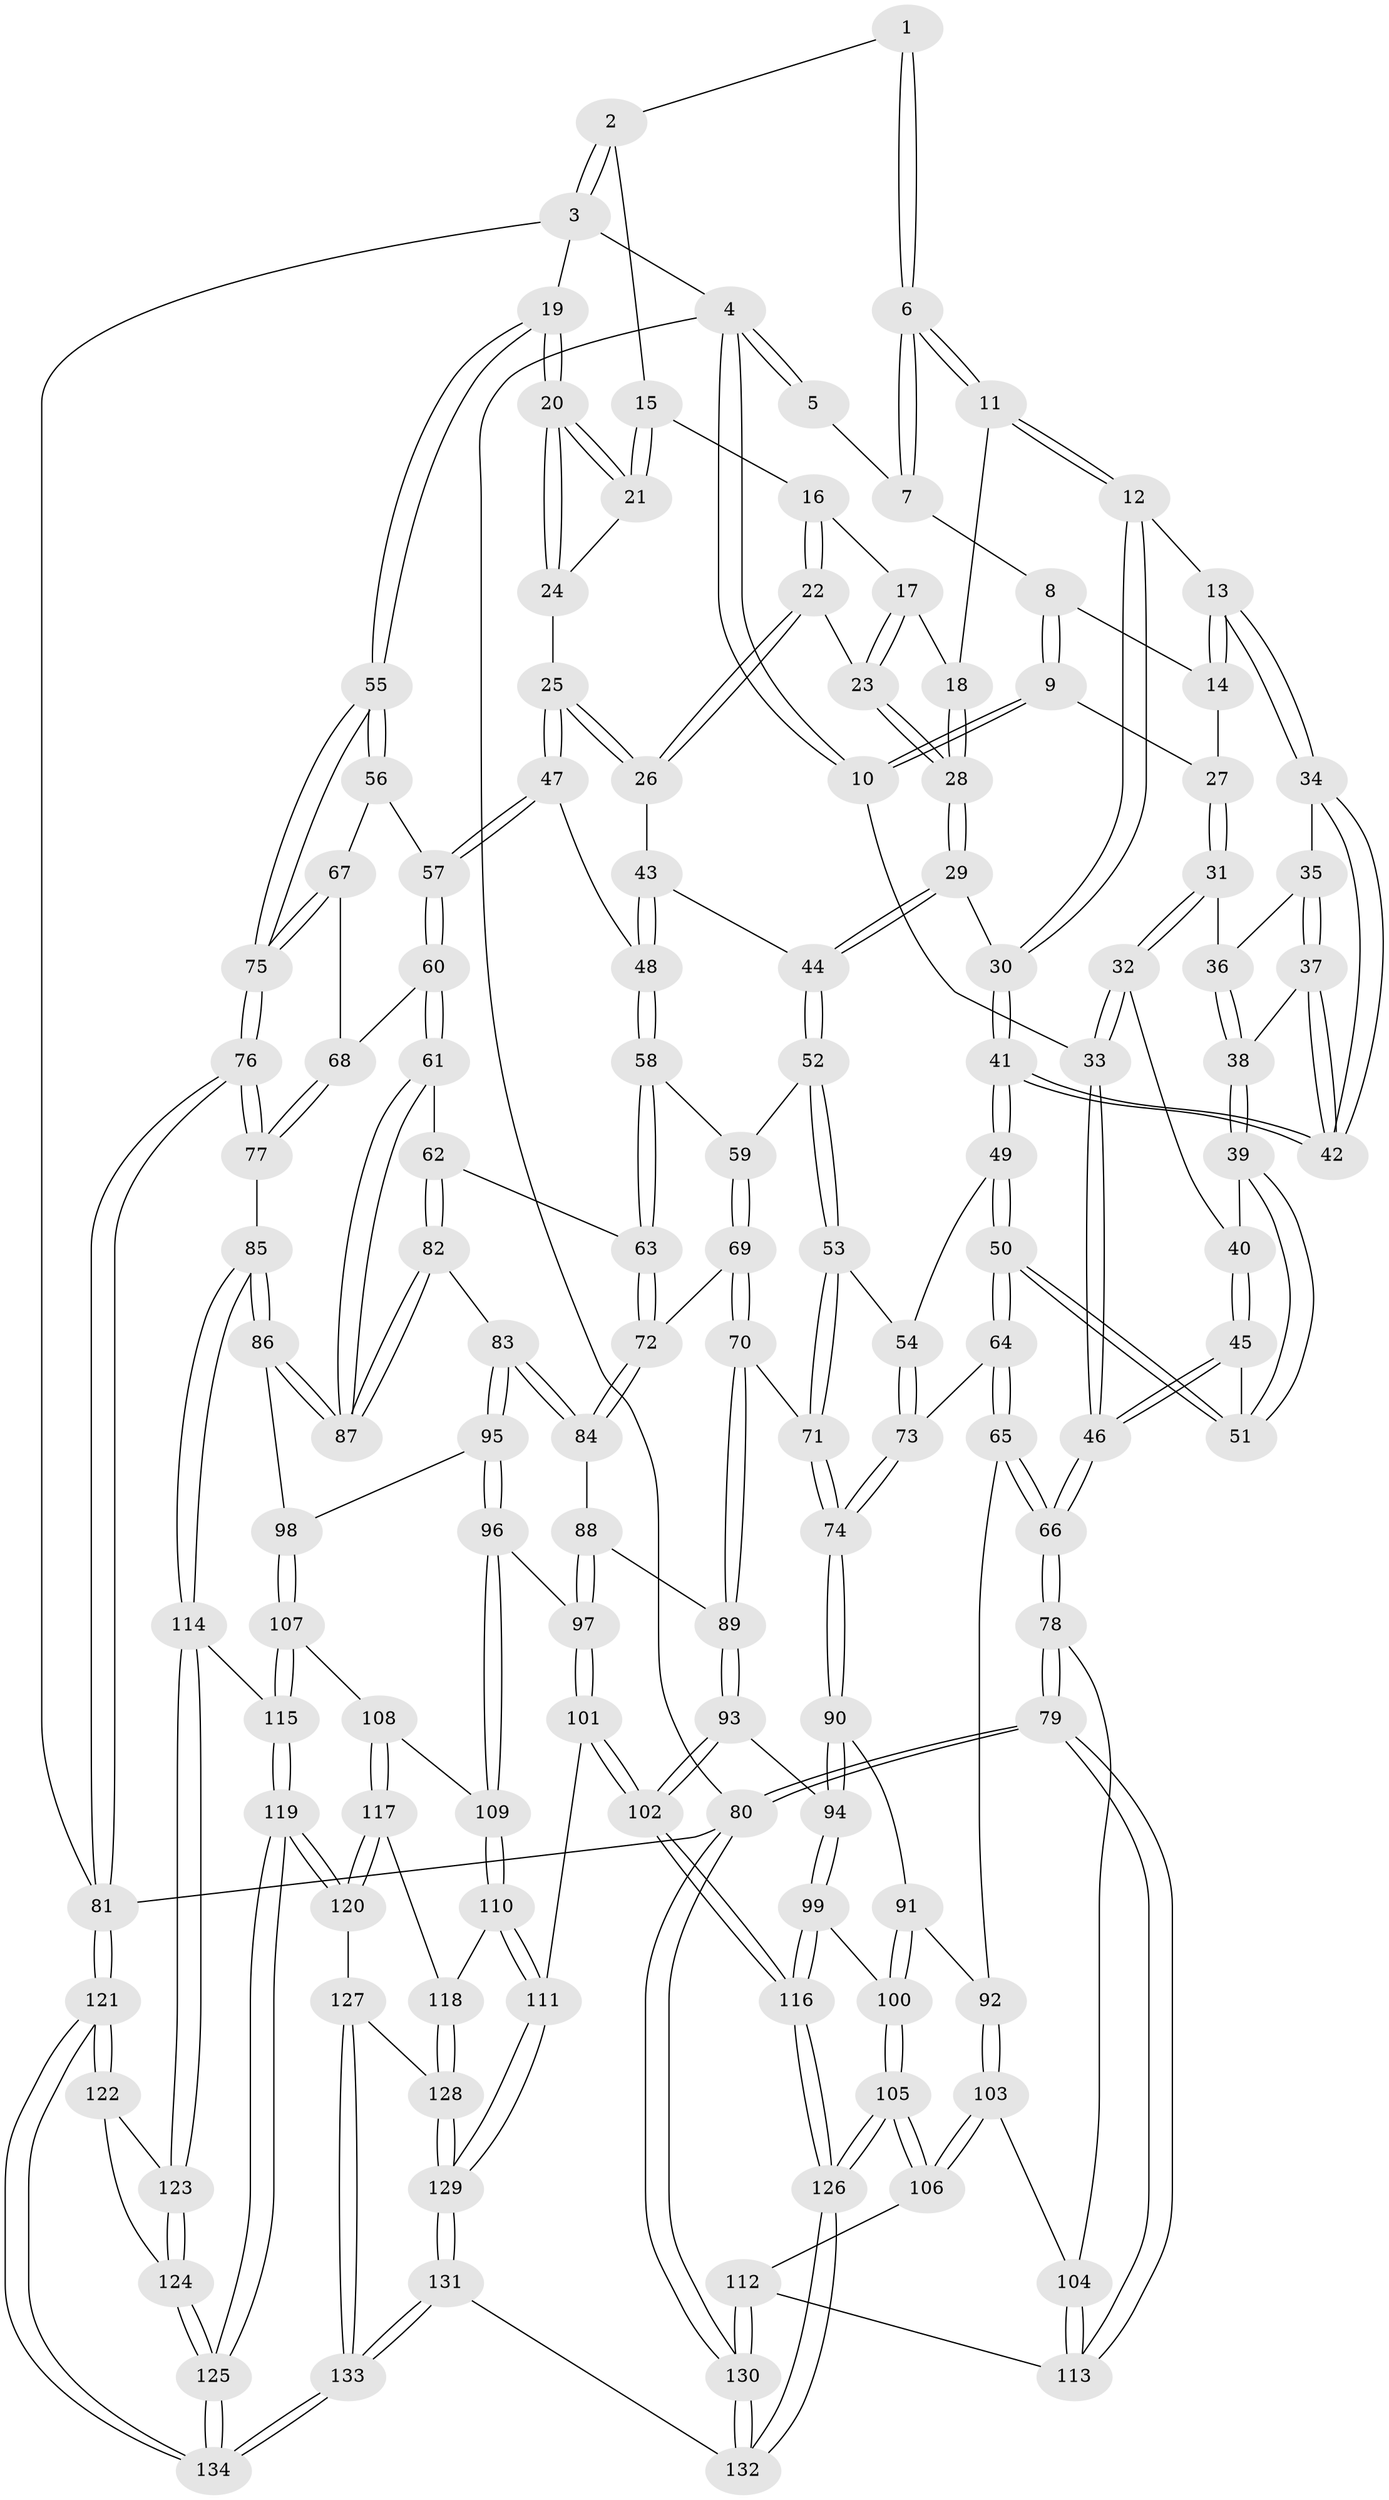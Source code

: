 // Generated by graph-tools (version 1.1) at 2025/00/03/09/25 05:00:27]
// undirected, 134 vertices, 332 edges
graph export_dot {
graph [start="1"]
  node [color=gray90,style=filled];
  1 [pos="+0.47902831079591723+0"];
  2 [pos="+0.8014319425245181+0"];
  3 [pos="+1+0"];
  4 [pos="+0+0"];
  5 [pos="+0.21167525485401298+0"];
  6 [pos="+0.4203484326244999+0.07341377132558057"];
  7 [pos="+0.21946632510306374+0.00127387709131679"];
  8 [pos="+0.20948829041210235+0.03385834338704873"];
  9 [pos="+0.053264456941430796+0.1135261355030261"];
  10 [pos="+0+0"];
  11 [pos="+0.423759819661017+0.10999252543646235"];
  12 [pos="+0.3865343528100676+0.14310541238736046"];
  13 [pos="+0.3022049063051214+0.1833818216294912"];
  14 [pos="+0.2531777061221726+0.13241788253839068"];
  15 [pos="+0.7100739993958295+0.022969263141713693"];
  16 [pos="+0.6658541955137062+0.07677680017625464"];
  17 [pos="+0.5141893530007458+0.10611585419938073"];
  18 [pos="+0.4331440356061837+0.11415574927396151"];
  19 [pos="+1+0.17061052889661038"];
  20 [pos="+1+0.1809049057840654"];
  21 [pos="+0.7802626298344485+0.18606671133922512"];
  22 [pos="+0.6177696149939276+0.2436154675485757"];
  23 [pos="+0.6092895503351013+0.24508409640446552"];
  24 [pos="+0.7638335117305588+0.3007392688774549"];
  25 [pos="+0.7385645205596285+0.32804830357515385"];
  26 [pos="+0.6258976912178875+0.2508722457814608"];
  27 [pos="+0.09965694794074274+0.1791752882391732"];
  28 [pos="+0.5467367651820053+0.25935043114571726"];
  29 [pos="+0.5061551718807543+0.30662782384262743"];
  30 [pos="+0.44496193326038125+0.3083085890595005"];
  31 [pos="+0.10683403487087119+0.20310421882498186"];
  32 [pos="+0.08621856572855927+0.2639449886085654"];
  33 [pos="+0+0.25113517073736175"];
  34 [pos="+0.29677493935607413+0.19895239172094614"];
  35 [pos="+0.18313011708113525+0.2315234759479286"];
  36 [pos="+0.1692621907233963+0.22650761104409836"];
  37 [pos="+0.18503929337732652+0.31605373460931124"];
  38 [pos="+0.135287799584287+0.330225485394584"];
  39 [pos="+0.11865804744993776+0.3351298862770293"];
  40 [pos="+0.09358391950449765+0.30673333342609627"];
  41 [pos="+0.31890684125454094+0.3682993628560921"];
  42 [pos="+0.31277105890004625+0.3571029646735783"];
  43 [pos="+0.5980057623592717+0.36451760095966224"];
  44 [pos="+0.526652644821283+0.3885609548503696"];
  45 [pos="+0+0.3654542481882271"];
  46 [pos="+0+0.38060799939777445"];
  47 [pos="+0.7403062584454502+0.34982328482786273"];
  48 [pos="+0.6708182554457598+0.40899052659893453"];
  49 [pos="+0.31854864607899736+0.3750294033585392"];
  50 [pos="+0.12435499653081575+0.4385707549047432"];
  51 [pos="+0.11462980203669776+0.412521429522824"];
  52 [pos="+0.5268640789981325+0.41665943193507565"];
  53 [pos="+0.43775696289177257+0.4718633605120433"];
  54 [pos="+0.3244821301538251+0.3936568842900264"];
  55 [pos="+1+0.24752850512050564"];
  56 [pos="+0.779961477896178+0.3938646748649398"];
  57 [pos="+0.7797583634495918+0.3938239605206897"];
  58 [pos="+0.6562831220429804+0.4273339552903272"];
  59 [pos="+0.5495429933181494+0.4313636554208023"];
  60 [pos="+0.7719327606838751+0.5422583879103686"];
  61 [pos="+0.7674276753718628+0.5482631237258602"];
  62 [pos="+0.6750861316754179+0.5465959497937699"];
  63 [pos="+0.6594903919831867+0.540551844420274"];
  64 [pos="+0.10792980654406233+0.5172577543956773"];
  65 [pos="+0.06109333587456168+0.5551917132314775"];
  66 [pos="+0+0.5494019063574429"];
  67 [pos="+0.9424202881837367+0.4765494638004989"];
  68 [pos="+0.8554803379207457+0.5279696386596991"];
  69 [pos="+0.5814918666536462+0.5592907300566589"];
  70 [pos="+0.4644085067108294+0.5999941026397597"];
  71 [pos="+0.4550122281681868+0.5927603838866063"];
  72 [pos="+0.5983448394057231+0.5618711889088006"];
  73 [pos="+0.26425075012063115+0.5468221008671162"];
  74 [pos="+0.2960307899281897+0.6101606615850832"];
  75 [pos="+1+0.46957371776545476"];
  76 [pos="+1+0.6444968774362217"];
  77 [pos="+0.9265181299032108+0.7271087327182343"];
  78 [pos="+0+0.6766676195585825"];
  79 [pos="+0+0.8730444340872682"];
  80 [pos="+0+1"];
  81 [pos="+1+1"];
  82 [pos="+0.6849157317411656+0.650011640489264"];
  83 [pos="+0.6372154780368253+0.6870446280933855"];
  84 [pos="+0.6243205901089882+0.6753886468882091"];
  85 [pos="+0.8793845513359795+0.7485716028474843"];
  86 [pos="+0.8291552295663607+0.7076699112763969"];
  87 [pos="+0.8026985191084091+0.6693471263451862"];
  88 [pos="+0.5185675709194629+0.6792692198649475"];
  89 [pos="+0.47666187689285683+0.6594950364427862"];
  90 [pos="+0.28217680775691284+0.6452919255197469"];
  91 [pos="+0.21923122957932129+0.6736264807697678"];
  92 [pos="+0.12995274407291704+0.6924552349096079"];
  93 [pos="+0.4393918121190622+0.7502643719745606"];
  94 [pos="+0.32379696848490847+0.7406428459039726"];
  95 [pos="+0.6453504256746935+0.7277927137821191"];
  96 [pos="+0.6373640830957679+0.7386429167948485"];
  97 [pos="+0.5704732770825033+0.751848638167874"];
  98 [pos="+0.6488231151330747+0.728411234980502"];
  99 [pos="+0.2902006871165393+0.808364195678875"];
  100 [pos="+0.24193078920243152+0.8328269163472324"];
  101 [pos="+0.4964085406449015+0.8691949670776117"];
  102 [pos="+0.48332467319428857+0.8690018094593029"];
  103 [pos="+0.1233297507479384+0.7120134836691249"];
  104 [pos="+0.028896158234493853+0.7397188363671773"];
  105 [pos="+0.17603773135904496+0.8826371472967649"];
  106 [pos="+0.1621765623476494+0.8742319335189656"];
  107 [pos="+0.7432774911834819+0.8174892819778384"];
  108 [pos="+0.6847474075255684+0.8319052397570018"];
  109 [pos="+0.6382134228082275+0.7964747746991416"];
  110 [pos="+0.5681627326612871+0.8561387117300766"];
  111 [pos="+0.5001044357150624+0.8704412769995516"];
  112 [pos="+0.048486929056104314+0.8830497589539409"];
  113 [pos="+0.04090009750351019+0.8807834142211869"];
  114 [pos="+0.8780867119899403+0.75161693464583"];
  115 [pos="+0.7697543186542487+0.8185802825966426"];
  116 [pos="+0.43641512681734623+0.9076747944145286"];
  117 [pos="+0.6595291059233267+0.8822213507530581"];
  118 [pos="+0.6456014365652227+0.8800114990461626"];
  119 [pos="+0.7280962650076469+0.9625385683656899"];
  120 [pos="+0.6902652919091243+0.9383578950621209"];
  121 [pos="+1+1"];
  122 [pos="+0.9405130951307358+0.9150311891482518"];
  123 [pos="+0.8846546872988961+0.8105312759196073"];
  124 [pos="+0.8074567721415756+0.9941680295731874"];
  125 [pos="+0.7729964771241106+1"];
  126 [pos="+0.2928643212285571+1"];
  127 [pos="+0.5978752877287546+0.9510992014105641"];
  128 [pos="+0.5971574126237101+0.9507164909877448"];
  129 [pos="+0.558048497624457+0.9353444587629226"];
  130 [pos="+0+1"];
  131 [pos="+0.5390774516914638+1"];
  132 [pos="+0.29070395024548706+1"];
  133 [pos="+0.7261013092955227+1"];
  134 [pos="+0.7962271384239904+1"];
  1 -- 2;
  1 -- 6;
  1 -- 6;
  2 -- 3;
  2 -- 3;
  2 -- 15;
  3 -- 4;
  3 -- 19;
  3 -- 81;
  4 -- 5;
  4 -- 5;
  4 -- 10;
  4 -- 10;
  4 -- 80;
  5 -- 7;
  6 -- 7;
  6 -- 7;
  6 -- 11;
  6 -- 11;
  7 -- 8;
  8 -- 9;
  8 -- 9;
  8 -- 14;
  9 -- 10;
  9 -- 10;
  9 -- 27;
  10 -- 33;
  11 -- 12;
  11 -- 12;
  11 -- 18;
  12 -- 13;
  12 -- 30;
  12 -- 30;
  13 -- 14;
  13 -- 14;
  13 -- 34;
  13 -- 34;
  14 -- 27;
  15 -- 16;
  15 -- 21;
  15 -- 21;
  16 -- 17;
  16 -- 22;
  16 -- 22;
  17 -- 18;
  17 -- 23;
  17 -- 23;
  18 -- 28;
  18 -- 28;
  19 -- 20;
  19 -- 20;
  19 -- 55;
  19 -- 55;
  20 -- 21;
  20 -- 21;
  20 -- 24;
  20 -- 24;
  21 -- 24;
  22 -- 23;
  22 -- 26;
  22 -- 26;
  23 -- 28;
  23 -- 28;
  24 -- 25;
  25 -- 26;
  25 -- 26;
  25 -- 47;
  25 -- 47;
  26 -- 43;
  27 -- 31;
  27 -- 31;
  28 -- 29;
  28 -- 29;
  29 -- 30;
  29 -- 44;
  29 -- 44;
  30 -- 41;
  30 -- 41;
  31 -- 32;
  31 -- 32;
  31 -- 36;
  32 -- 33;
  32 -- 33;
  32 -- 40;
  33 -- 46;
  33 -- 46;
  34 -- 35;
  34 -- 42;
  34 -- 42;
  35 -- 36;
  35 -- 37;
  35 -- 37;
  36 -- 38;
  36 -- 38;
  37 -- 38;
  37 -- 42;
  37 -- 42;
  38 -- 39;
  38 -- 39;
  39 -- 40;
  39 -- 51;
  39 -- 51;
  40 -- 45;
  40 -- 45;
  41 -- 42;
  41 -- 42;
  41 -- 49;
  41 -- 49;
  43 -- 44;
  43 -- 48;
  43 -- 48;
  44 -- 52;
  44 -- 52;
  45 -- 46;
  45 -- 46;
  45 -- 51;
  46 -- 66;
  46 -- 66;
  47 -- 48;
  47 -- 57;
  47 -- 57;
  48 -- 58;
  48 -- 58;
  49 -- 50;
  49 -- 50;
  49 -- 54;
  50 -- 51;
  50 -- 51;
  50 -- 64;
  50 -- 64;
  52 -- 53;
  52 -- 53;
  52 -- 59;
  53 -- 54;
  53 -- 71;
  53 -- 71;
  54 -- 73;
  54 -- 73;
  55 -- 56;
  55 -- 56;
  55 -- 75;
  55 -- 75;
  56 -- 57;
  56 -- 67;
  57 -- 60;
  57 -- 60;
  58 -- 59;
  58 -- 63;
  58 -- 63;
  59 -- 69;
  59 -- 69;
  60 -- 61;
  60 -- 61;
  60 -- 68;
  61 -- 62;
  61 -- 87;
  61 -- 87;
  62 -- 63;
  62 -- 82;
  62 -- 82;
  63 -- 72;
  63 -- 72;
  64 -- 65;
  64 -- 65;
  64 -- 73;
  65 -- 66;
  65 -- 66;
  65 -- 92;
  66 -- 78;
  66 -- 78;
  67 -- 68;
  67 -- 75;
  67 -- 75;
  68 -- 77;
  68 -- 77;
  69 -- 70;
  69 -- 70;
  69 -- 72;
  70 -- 71;
  70 -- 89;
  70 -- 89;
  71 -- 74;
  71 -- 74;
  72 -- 84;
  72 -- 84;
  73 -- 74;
  73 -- 74;
  74 -- 90;
  74 -- 90;
  75 -- 76;
  75 -- 76;
  76 -- 77;
  76 -- 77;
  76 -- 81;
  76 -- 81;
  77 -- 85;
  78 -- 79;
  78 -- 79;
  78 -- 104;
  79 -- 80;
  79 -- 80;
  79 -- 113;
  79 -- 113;
  80 -- 130;
  80 -- 130;
  80 -- 81;
  81 -- 121;
  81 -- 121;
  82 -- 83;
  82 -- 87;
  82 -- 87;
  83 -- 84;
  83 -- 84;
  83 -- 95;
  83 -- 95;
  84 -- 88;
  85 -- 86;
  85 -- 86;
  85 -- 114;
  85 -- 114;
  86 -- 87;
  86 -- 87;
  86 -- 98;
  88 -- 89;
  88 -- 97;
  88 -- 97;
  89 -- 93;
  89 -- 93;
  90 -- 91;
  90 -- 94;
  90 -- 94;
  91 -- 92;
  91 -- 100;
  91 -- 100;
  92 -- 103;
  92 -- 103;
  93 -- 94;
  93 -- 102;
  93 -- 102;
  94 -- 99;
  94 -- 99;
  95 -- 96;
  95 -- 96;
  95 -- 98;
  96 -- 97;
  96 -- 109;
  96 -- 109;
  97 -- 101;
  97 -- 101;
  98 -- 107;
  98 -- 107;
  99 -- 100;
  99 -- 116;
  99 -- 116;
  100 -- 105;
  100 -- 105;
  101 -- 102;
  101 -- 102;
  101 -- 111;
  102 -- 116;
  102 -- 116;
  103 -- 104;
  103 -- 106;
  103 -- 106;
  104 -- 113;
  104 -- 113;
  105 -- 106;
  105 -- 106;
  105 -- 126;
  105 -- 126;
  106 -- 112;
  107 -- 108;
  107 -- 115;
  107 -- 115;
  108 -- 109;
  108 -- 117;
  108 -- 117;
  109 -- 110;
  109 -- 110;
  110 -- 111;
  110 -- 111;
  110 -- 118;
  111 -- 129;
  111 -- 129;
  112 -- 113;
  112 -- 130;
  112 -- 130;
  114 -- 115;
  114 -- 123;
  114 -- 123;
  115 -- 119;
  115 -- 119;
  116 -- 126;
  116 -- 126;
  117 -- 118;
  117 -- 120;
  117 -- 120;
  118 -- 128;
  118 -- 128;
  119 -- 120;
  119 -- 120;
  119 -- 125;
  119 -- 125;
  120 -- 127;
  121 -- 122;
  121 -- 122;
  121 -- 134;
  121 -- 134;
  122 -- 123;
  122 -- 124;
  123 -- 124;
  123 -- 124;
  124 -- 125;
  124 -- 125;
  125 -- 134;
  125 -- 134;
  126 -- 132;
  126 -- 132;
  127 -- 128;
  127 -- 133;
  127 -- 133;
  128 -- 129;
  128 -- 129;
  129 -- 131;
  129 -- 131;
  130 -- 132;
  130 -- 132;
  131 -- 132;
  131 -- 133;
  131 -- 133;
  133 -- 134;
  133 -- 134;
}
